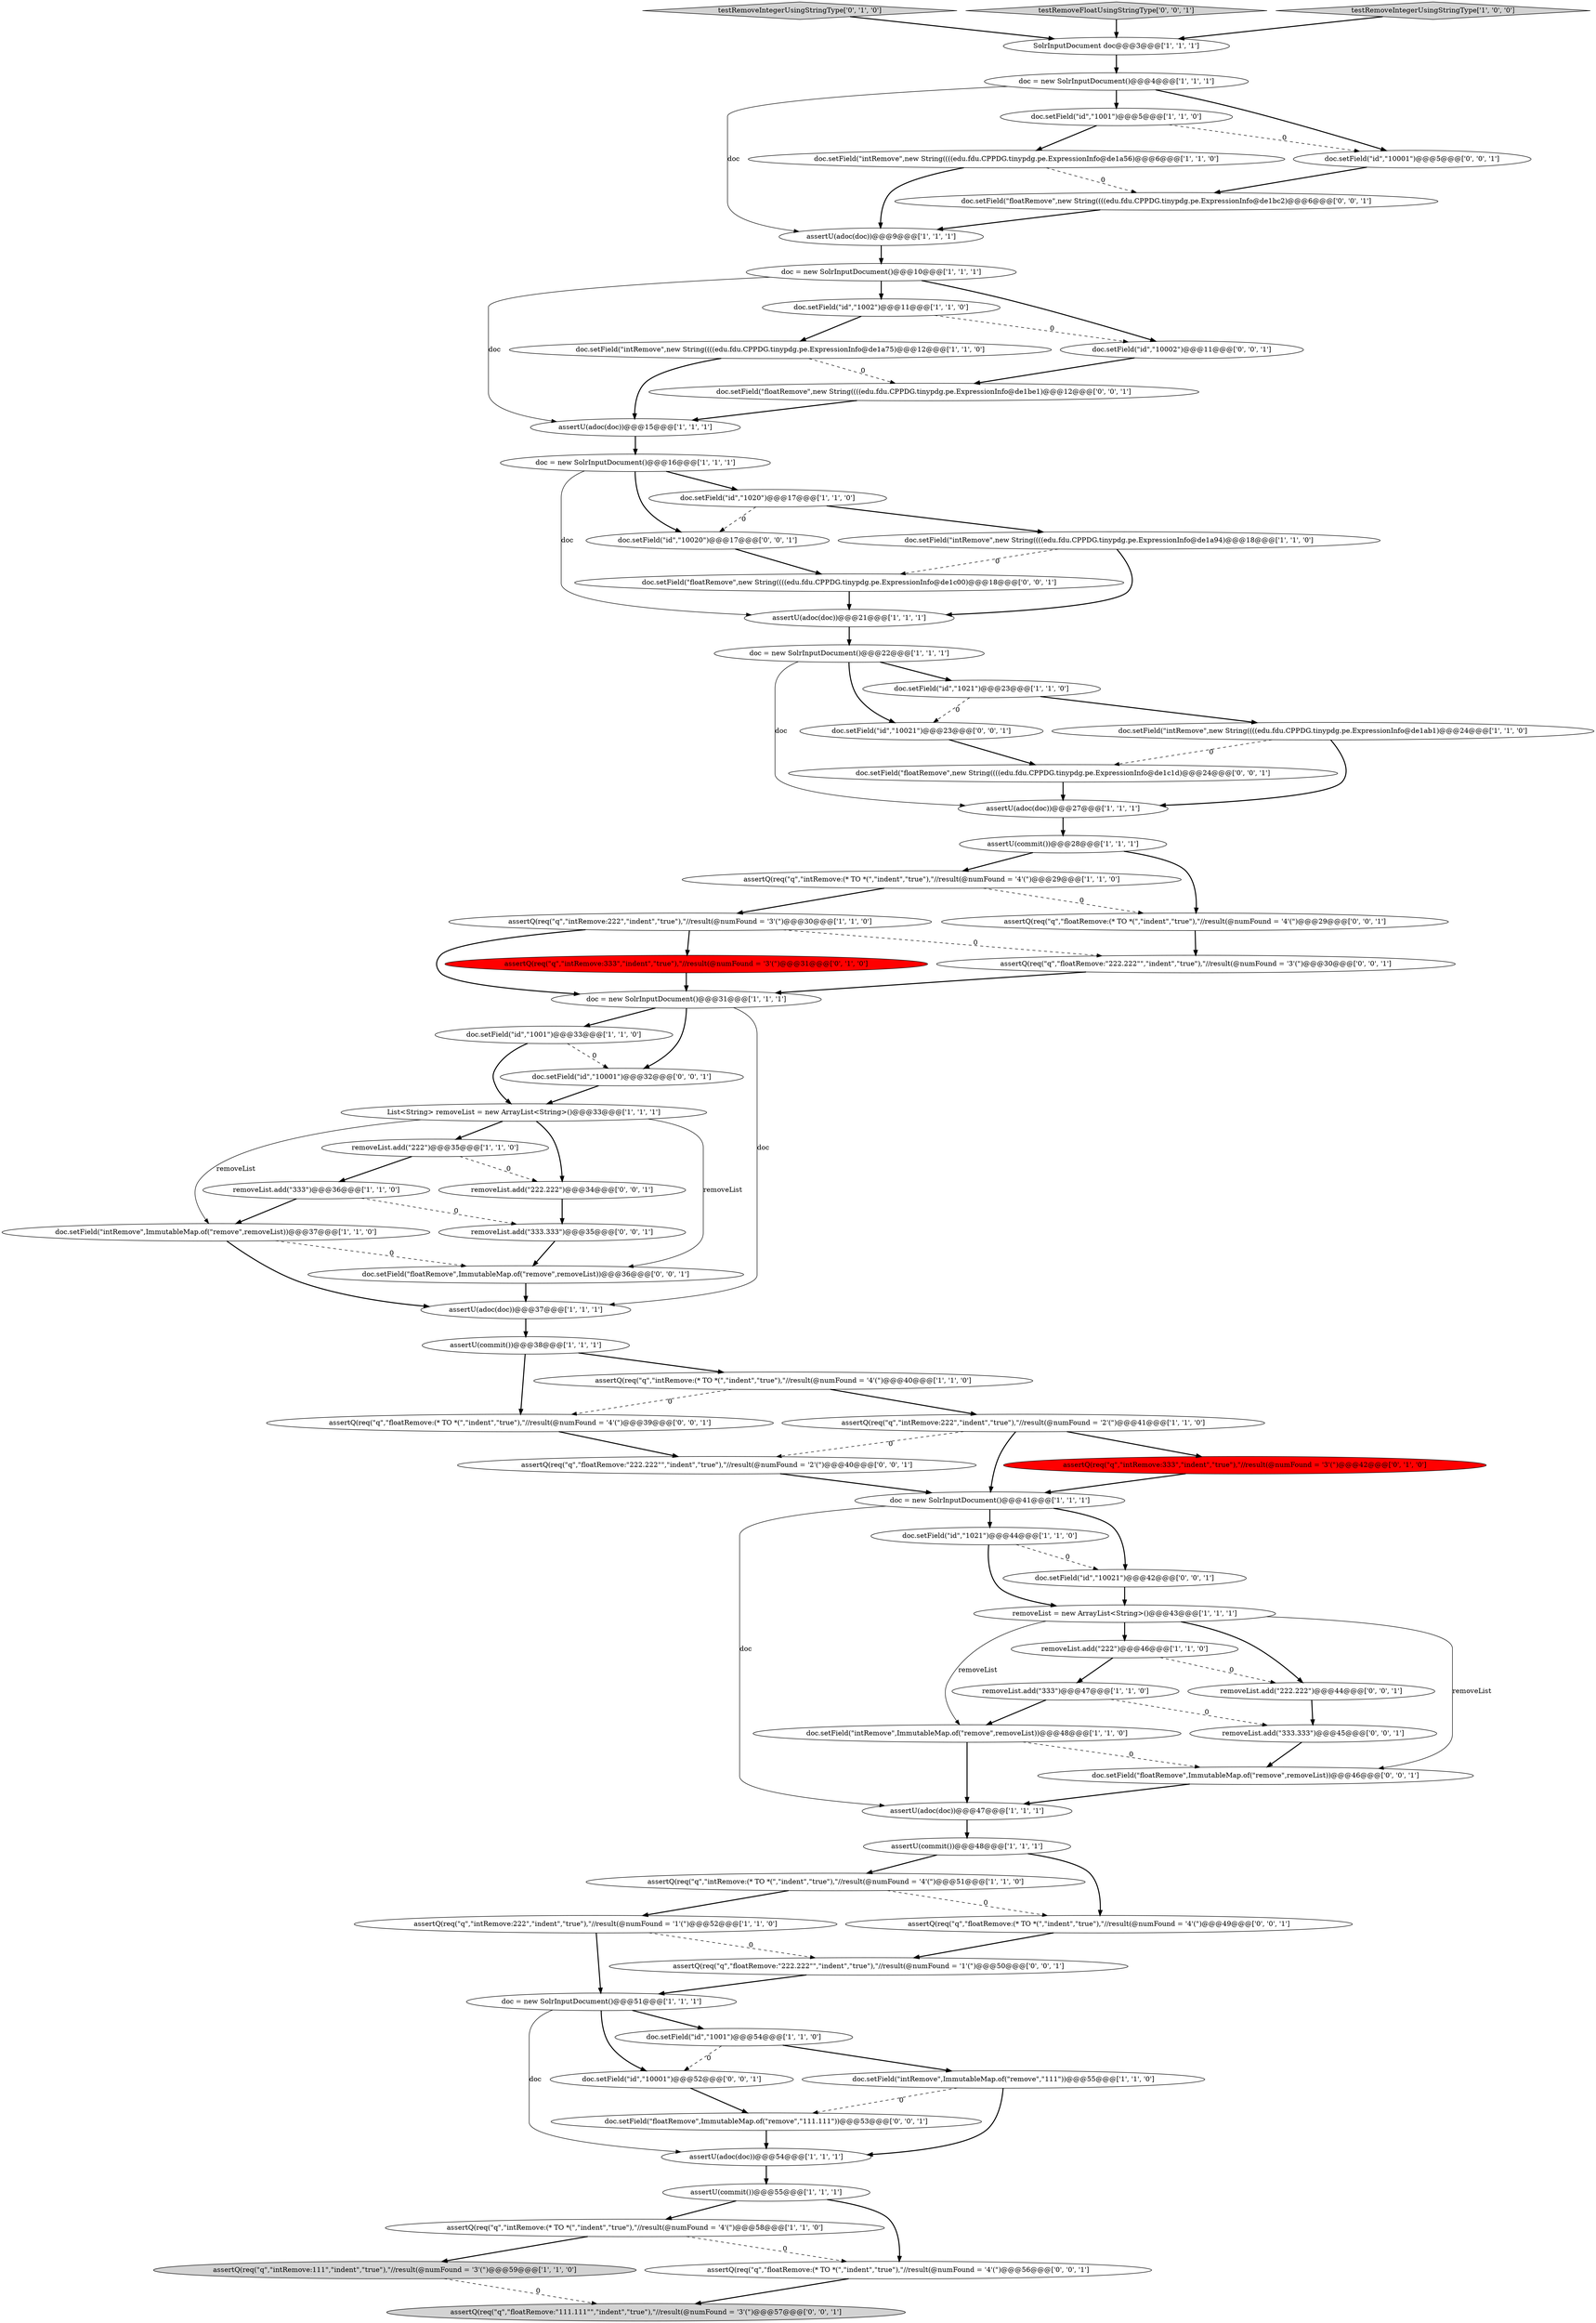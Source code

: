 digraph {
20 [style = filled, label = "assertQ(req(\"q\",\"intRemove:222\",\"indent\",\"true\"),\"//result(@numFound = '3'(\")@@@30@@@['1', '1', '0']", fillcolor = white, shape = ellipse image = "AAA0AAABBB1BBB"];
21 [style = filled, label = "assertU(adoc(doc))@@@54@@@['1', '1', '1']", fillcolor = white, shape = ellipse image = "AAA0AAABBB1BBB"];
50 [style = filled, label = "testRemoveIntegerUsingStringType['0', '1', '0']", fillcolor = lightgray, shape = diamond image = "AAA0AAABBB2BBB"];
60 [style = filled, label = "assertQ(req(\"q\",\"floatRemove:(* TO *(\",\"indent\",\"true\"),\"//result(@numFound = '4'(\")@@@39@@@['0', '0', '1']", fillcolor = white, shape = ellipse image = "AAA0AAABBB3BBB"];
26 [style = filled, label = "doc = new SolrInputDocument()@@@10@@@['1', '1', '1']", fillcolor = white, shape = ellipse image = "AAA0AAABBB1BBB"];
10 [style = filled, label = "doc.setField(\"intRemove\",ImmutableMap.of(\"remove\",\"111\"))@@@55@@@['1', '1', '0']", fillcolor = white, shape = ellipse image = "AAA0AAABBB1BBB"];
42 [style = filled, label = "doc = new SolrInputDocument()@@@51@@@['1', '1', '1']", fillcolor = white, shape = ellipse image = "AAA0AAABBB1BBB"];
46 [style = filled, label = "removeList.add(\"222\")@@@46@@@['1', '1', '0']", fillcolor = white, shape = ellipse image = "AAA0AAABBB1BBB"];
34 [style = filled, label = "doc = new SolrInputDocument()@@@16@@@['1', '1', '1']", fillcolor = white, shape = ellipse image = "AAA0AAABBB1BBB"];
2 [style = filled, label = "doc.setField(\"intRemove\",new String((((edu.fdu.CPPDG.tinypdg.pe.ExpressionInfo@de1a94)@@@18@@@['1', '1', '0']", fillcolor = white, shape = ellipse image = "AAA0AAABBB1BBB"];
8 [style = filled, label = "assertQ(req(\"q\",\"intRemove:222\",\"indent\",\"true\"),\"//result(@numFound = '2'(\")@@@41@@@['1', '1', '0']", fillcolor = white, shape = ellipse image = "AAA0AAABBB1BBB"];
22 [style = filled, label = "assertU(commit())@@@55@@@['1', '1', '1']", fillcolor = white, shape = ellipse image = "AAA0AAABBB1BBB"];
32 [style = filled, label = "assertQ(req(\"q\",\"intRemove:(* TO *(\",\"indent\",\"true\"),\"//result(@numFound = '4'(\")@@@40@@@['1', '1', '0']", fillcolor = white, shape = ellipse image = "AAA0AAABBB1BBB"];
49 [style = filled, label = "assertQ(req(\"q\",\"intRemove:333\",\"indent\",\"true\"),\"//result(@numFound = '3'(\")@@@31@@@['0', '1', '0']", fillcolor = red, shape = ellipse image = "AAA1AAABBB2BBB"];
54 [style = filled, label = "doc.setField(\"id\",\"10001\")@@@52@@@['0', '0', '1']", fillcolor = white, shape = ellipse image = "AAA0AAABBB3BBB"];
56 [style = filled, label = "removeList.add(\"222.222\")@@@44@@@['0', '0', '1']", fillcolor = white, shape = ellipse image = "AAA0AAABBB3BBB"];
61 [style = filled, label = "doc.setField(\"floatRemove\",new String((((edu.fdu.CPPDG.tinypdg.pe.ExpressionInfo@de1c1d)@@@24@@@['0', '0', '1']", fillcolor = white, shape = ellipse image = "AAA0AAABBB3BBB"];
62 [style = filled, label = "doc.setField(\"floatRemove\",new String((((edu.fdu.CPPDG.tinypdg.pe.ExpressionInfo@de1bc2)@@@6@@@['0', '0', '1']", fillcolor = white, shape = ellipse image = "AAA0AAABBB3BBB"];
63 [style = filled, label = "removeList.add(\"333.333\")@@@35@@@['0', '0', '1']", fillcolor = white, shape = ellipse image = "AAA0AAABBB3BBB"];
66 [style = filled, label = "removeList.add(\"222.222\")@@@34@@@['0', '0', '1']", fillcolor = white, shape = ellipse image = "AAA0AAABBB3BBB"];
38 [style = filled, label = "assertQ(req(\"q\",\"intRemove:222\",\"indent\",\"true\"),\"//result(@numFound = '1'(\")@@@52@@@['1', '1', '0']", fillcolor = white, shape = ellipse image = "AAA0AAABBB1BBB"];
69 [style = filled, label = "doc.setField(\"id\",\"10021\")@@@23@@@['0', '0', '1']", fillcolor = white, shape = ellipse image = "AAA0AAABBB3BBB"];
33 [style = filled, label = "assertQ(req(\"q\",\"intRemove:(* TO *(\",\"indent\",\"true\"),\"//result(@numFound = '4'(\")@@@51@@@['1', '1', '0']", fillcolor = white, shape = ellipse image = "AAA0AAABBB1BBB"];
44 [style = filled, label = "assertQ(req(\"q\",\"intRemove:111\",\"indent\",\"true\"),\"//result(@numFound = '3'(\")@@@59@@@['1', '1', '0']", fillcolor = lightgray, shape = ellipse image = "AAA0AAABBB1BBB"];
72 [style = filled, label = "doc.setField(\"floatRemove\",ImmutableMap.of(\"remove\",removeList))@@@46@@@['0', '0', '1']", fillcolor = white, shape = ellipse image = "AAA0AAABBB3BBB"];
35 [style = filled, label = "assertU(adoc(doc))@@@47@@@['1', '1', '1']", fillcolor = white, shape = ellipse image = "AAA0AAABBB1BBB"];
19 [style = filled, label = "assertU(adoc(doc))@@@9@@@['1', '1', '1']", fillcolor = white, shape = ellipse image = "AAA0AAABBB1BBB"];
14 [style = filled, label = "removeList.add(\"222\")@@@35@@@['1', '1', '0']", fillcolor = white, shape = ellipse image = "AAA0AAABBB1BBB"];
6 [style = filled, label = "doc = new SolrInputDocument()@@@22@@@['1', '1', '1']", fillcolor = white, shape = ellipse image = "AAA0AAABBB1BBB"];
3 [style = filled, label = "assertQ(req(\"q\",\"intRemove:(* TO *(\",\"indent\",\"true\"),\"//result(@numFound = '4'(\")@@@29@@@['1', '1', '0']", fillcolor = white, shape = ellipse image = "AAA0AAABBB1BBB"];
41 [style = filled, label = "assertU(commit())@@@48@@@['1', '1', '1']", fillcolor = white, shape = ellipse image = "AAA0AAABBB1BBB"];
43 [style = filled, label = "doc.setField(\"id\",\"1002\")@@@11@@@['1', '1', '0']", fillcolor = white, shape = ellipse image = "AAA0AAABBB1BBB"];
47 [style = filled, label = "doc.setField(\"intRemove\",new String((((edu.fdu.CPPDG.tinypdg.pe.ExpressionInfo@de1ab1)@@@24@@@['1', '1', '0']", fillcolor = white, shape = ellipse image = "AAA0AAABBB1BBB"];
31 [style = filled, label = "assertQ(req(\"q\",\"intRemove:(* TO *(\",\"indent\",\"true\"),\"//result(@numFound = '4'(\")@@@58@@@['1', '1', '0']", fillcolor = white, shape = ellipse image = "AAA0AAABBB1BBB"];
48 [style = filled, label = "assertQ(req(\"q\",\"intRemove:333\",\"indent\",\"true\"),\"//result(@numFound = '3'(\")@@@42@@@['0', '1', '0']", fillcolor = red, shape = ellipse image = "AAA1AAABBB2BBB"];
25 [style = filled, label = "assertU(adoc(doc))@@@15@@@['1', '1', '1']", fillcolor = white, shape = ellipse image = "AAA0AAABBB1BBB"];
65 [style = filled, label = "assertQ(req(\"q\",\"floatRemove:(* TO *(\",\"indent\",\"true\"),\"//result(@numFound = '4'(\")@@@29@@@['0', '0', '1']", fillcolor = white, shape = ellipse image = "AAA0AAABBB3BBB"];
68 [style = filled, label = "doc.setField(\"floatRemove\",new String((((edu.fdu.CPPDG.tinypdg.pe.ExpressionInfo@de1c00)@@@18@@@['0', '0', '1']", fillcolor = white, shape = ellipse image = "AAA0AAABBB3BBB"];
40 [style = filled, label = "removeList = new ArrayList<String>()@@@43@@@['1', '1', '1']", fillcolor = white, shape = ellipse image = "AAA0AAABBB1BBB"];
76 [style = filled, label = "assertQ(req(\"q\",\"floatRemove:(* TO *(\",\"indent\",\"true\"),\"//result(@numFound = '4'(\")@@@56@@@['0', '0', '1']", fillcolor = white, shape = ellipse image = "AAA0AAABBB3BBB"];
58 [style = filled, label = "assertQ(req(\"q\",\"floatRemove:\"222.222\"\",\"indent\",\"true\"),\"//result(@numFound = '3'(\")@@@30@@@['0', '0', '1']", fillcolor = white, shape = ellipse image = "AAA0AAABBB3BBB"];
4 [style = filled, label = "SolrInputDocument doc@@@3@@@['1', '1', '1']", fillcolor = white, shape = ellipse image = "AAA0AAABBB1BBB"];
36 [style = filled, label = "assertU(commit())@@@28@@@['1', '1', '1']", fillcolor = white, shape = ellipse image = "AAA0AAABBB1BBB"];
0 [style = filled, label = "doc.setField(\"id\",\"1001\")@@@5@@@['1', '1', '0']", fillcolor = white, shape = ellipse image = "AAA0AAABBB1BBB"];
16 [style = filled, label = "removeList.add(\"333\")@@@47@@@['1', '1', '0']", fillcolor = white, shape = ellipse image = "AAA0AAABBB1BBB"];
9 [style = filled, label = "doc.setField(\"intRemove\",ImmutableMap.of(\"remove\",removeList))@@@37@@@['1', '1', '0']", fillcolor = white, shape = ellipse image = "AAA0AAABBB1BBB"];
27 [style = filled, label = "doc.setField(\"intRemove\",new String((((edu.fdu.CPPDG.tinypdg.pe.ExpressionInfo@de1a75)@@@12@@@['1', '1', '0']", fillcolor = white, shape = ellipse image = "AAA0AAABBB1BBB"];
12 [style = filled, label = "List<String> removeList = new ArrayList<String>()@@@33@@@['1', '1', '1']", fillcolor = white, shape = ellipse image = "AAA0AAABBB1BBB"];
28 [style = filled, label = "assertU(adoc(doc))@@@27@@@['1', '1', '1']", fillcolor = white, shape = ellipse image = "AAA0AAABBB1BBB"];
51 [style = filled, label = "doc.setField(\"id\",\"10002\")@@@11@@@['0', '0', '1']", fillcolor = white, shape = ellipse image = "AAA0AAABBB3BBB"];
59 [style = filled, label = "doc.setField(\"id\",\"10001\")@@@5@@@['0', '0', '1']", fillcolor = white, shape = ellipse image = "AAA0AAABBB3BBB"];
67 [style = filled, label = "doc.setField(\"floatRemove\",ImmutableMap.of(\"remove\",\"111.111\"))@@@53@@@['0', '0', '1']", fillcolor = white, shape = ellipse image = "AAA0AAABBB3BBB"];
18 [style = filled, label = "doc.setField(\"id\",\"1021\")@@@23@@@['1', '1', '0']", fillcolor = white, shape = ellipse image = "AAA0AAABBB1BBB"];
73 [style = filled, label = "testRemoveFloatUsingStringType['0', '0', '1']", fillcolor = lightgray, shape = diamond image = "AAA0AAABBB3BBB"];
74 [style = filled, label = "doc.setField(\"id\",\"10001\")@@@32@@@['0', '0', '1']", fillcolor = white, shape = ellipse image = "AAA0AAABBB3BBB"];
70 [style = filled, label = "assertQ(req(\"q\",\"floatRemove:\"222.222\"\",\"indent\",\"true\"),\"//result(@numFound = '2'(\")@@@40@@@['0', '0', '1']", fillcolor = white, shape = ellipse image = "AAA0AAABBB3BBB"];
55 [style = filled, label = "doc.setField(\"floatRemove\",ImmutableMap.of(\"remove\",removeList))@@@36@@@['0', '0', '1']", fillcolor = white, shape = ellipse image = "AAA0AAABBB3BBB"];
71 [style = filled, label = "assertQ(req(\"q\",\"floatRemove:\"111.111\"\",\"indent\",\"true\"),\"//result(@numFound = '3'(\")@@@57@@@['0', '0', '1']", fillcolor = lightgray, shape = ellipse image = "AAA0AAABBB3BBB"];
29 [style = filled, label = "assertU(commit())@@@38@@@['1', '1', '1']", fillcolor = white, shape = ellipse image = "AAA0AAABBB1BBB"];
37 [style = filled, label = "doc = new SolrInputDocument()@@@4@@@['1', '1', '1']", fillcolor = white, shape = ellipse image = "AAA0AAABBB1BBB"];
57 [style = filled, label = "doc.setField(\"id\",\"10020\")@@@17@@@['0', '0', '1']", fillcolor = white, shape = ellipse image = "AAA0AAABBB3BBB"];
75 [style = filled, label = "doc.setField(\"id\",\"10021\")@@@42@@@['0', '0', '1']", fillcolor = white, shape = ellipse image = "AAA0AAABBB3BBB"];
53 [style = filled, label = "assertQ(req(\"q\",\"floatRemove:(* TO *(\",\"indent\",\"true\"),\"//result(@numFound = '4'(\")@@@49@@@['0', '0', '1']", fillcolor = white, shape = ellipse image = "AAA0AAABBB3BBB"];
45 [style = filled, label = "assertU(adoc(doc))@@@21@@@['1', '1', '1']", fillcolor = white, shape = ellipse image = "AAA0AAABBB1BBB"];
77 [style = filled, label = "removeList.add(\"333.333\")@@@45@@@['0', '0', '1']", fillcolor = white, shape = ellipse image = "AAA0AAABBB3BBB"];
24 [style = filled, label = "doc = new SolrInputDocument()@@@31@@@['1', '1', '1']", fillcolor = white, shape = ellipse image = "AAA0AAABBB1BBB"];
39 [style = filled, label = "testRemoveIntegerUsingStringType['1', '0', '0']", fillcolor = lightgray, shape = diamond image = "AAA0AAABBB1BBB"];
7 [style = filled, label = "removeList.add(\"333\")@@@36@@@['1', '1', '0']", fillcolor = white, shape = ellipse image = "AAA0AAABBB1BBB"];
11 [style = filled, label = "doc.setField(\"intRemove\",ImmutableMap.of(\"remove\",removeList))@@@48@@@['1', '1', '0']", fillcolor = white, shape = ellipse image = "AAA0AAABBB1BBB"];
15 [style = filled, label = "doc.setField(\"id\",\"1001\")@@@33@@@['1', '1', '0']", fillcolor = white, shape = ellipse image = "AAA0AAABBB1BBB"];
23 [style = filled, label = "doc.setField(\"id\",\"1001\")@@@54@@@['1', '1', '0']", fillcolor = white, shape = ellipse image = "AAA0AAABBB1BBB"];
5 [style = filled, label = "assertU(adoc(doc))@@@37@@@['1', '1', '1']", fillcolor = white, shape = ellipse image = "AAA0AAABBB1BBB"];
17 [style = filled, label = "doc.setField(\"id\",\"1020\")@@@17@@@['1', '1', '0']", fillcolor = white, shape = ellipse image = "AAA0AAABBB1BBB"];
30 [style = filled, label = "doc = new SolrInputDocument()@@@41@@@['1', '1', '1']", fillcolor = white, shape = ellipse image = "AAA0AAABBB1BBB"];
1 [style = filled, label = "doc.setField(\"id\",\"1021\")@@@44@@@['1', '1', '0']", fillcolor = white, shape = ellipse image = "AAA0AAABBB1BBB"];
52 [style = filled, label = "assertQ(req(\"q\",\"floatRemove:\"222.222\"\",\"indent\",\"true\"),\"//result(@numFound = '1'(\")@@@50@@@['0', '0', '1']", fillcolor = white, shape = ellipse image = "AAA0AAABBB3BBB"];
13 [style = filled, label = "doc.setField(\"intRemove\",new String((((edu.fdu.CPPDG.tinypdg.pe.ExpressionInfo@de1a56)@@@6@@@['1', '1', '0']", fillcolor = white, shape = ellipse image = "AAA0AAABBB1BBB"];
64 [style = filled, label = "doc.setField(\"floatRemove\",new String((((edu.fdu.CPPDG.tinypdg.pe.ExpressionInfo@de1be1)@@@12@@@['0', '0', '1']", fillcolor = white, shape = ellipse image = "AAA0AAABBB3BBB"];
8->30 [style = bold, label=""];
42->23 [style = bold, label=""];
37->0 [style = bold, label=""];
0->13 [style = bold, label=""];
25->34 [style = bold, label=""];
35->41 [style = bold, label=""];
73->4 [style = bold, label=""];
59->62 [style = bold, label=""];
7->63 [style = dashed, label="0"];
3->65 [style = dashed, label="0"];
76->71 [style = bold, label=""];
38->42 [style = bold, label=""];
6->69 [style = bold, label=""];
0->59 [style = dashed, label="0"];
26->51 [style = bold, label=""];
14->7 [style = bold, label=""];
44->71 [style = dashed, label="0"];
26->25 [style = solid, label="doc"];
7->9 [style = bold, label=""];
49->24 [style = bold, label=""];
63->55 [style = bold, label=""];
45->6 [style = bold, label=""];
34->45 [style = solid, label="doc"];
34->17 [style = bold, label=""];
9->5 [style = bold, label=""];
20->58 [style = dashed, label="0"];
27->25 [style = bold, label=""];
66->63 [style = bold, label=""];
5->29 [style = bold, label=""];
72->35 [style = bold, label=""];
33->53 [style = dashed, label="0"];
28->36 [style = bold, label=""];
37->19 [style = solid, label="doc"];
29->60 [style = bold, label=""];
53->52 [style = bold, label=""];
47->61 [style = dashed, label="0"];
47->28 [style = bold, label=""];
60->70 [style = bold, label=""];
26->43 [style = bold, label=""];
10->21 [style = bold, label=""];
55->5 [style = bold, label=""];
13->62 [style = dashed, label="0"];
39->4 [style = bold, label=""];
74->12 [style = bold, label=""];
31->76 [style = dashed, label="0"];
41->53 [style = bold, label=""];
30->35 [style = solid, label="doc"];
52->42 [style = bold, label=""];
64->25 [style = bold, label=""];
17->2 [style = bold, label=""];
22->76 [style = bold, label=""];
21->22 [style = bold, label=""];
19->26 [style = bold, label=""];
29->32 [style = bold, label=""];
43->27 [style = bold, label=""];
12->14 [style = bold, label=""];
24->74 [style = bold, label=""];
68->45 [style = bold, label=""];
23->10 [style = bold, label=""];
15->12 [style = bold, label=""];
40->11 [style = solid, label="removeList"];
46->56 [style = dashed, label="0"];
61->28 [style = bold, label=""];
40->72 [style = solid, label="removeList"];
11->72 [style = dashed, label="0"];
34->57 [style = bold, label=""];
24->5 [style = solid, label="doc"];
9->55 [style = dashed, label="0"];
46->16 [style = bold, label=""];
18->47 [style = bold, label=""];
40->56 [style = bold, label=""];
8->70 [style = dashed, label="0"];
6->28 [style = solid, label="doc"];
6->18 [style = bold, label=""];
75->40 [style = bold, label=""];
14->66 [style = dashed, label="0"];
38->52 [style = dashed, label="0"];
58->24 [style = bold, label=""];
12->9 [style = solid, label="removeList"];
50->4 [style = bold, label=""];
62->19 [style = bold, label=""];
56->77 [style = bold, label=""];
57->68 [style = bold, label=""];
12->66 [style = bold, label=""];
13->19 [style = bold, label=""];
32->8 [style = bold, label=""];
54->67 [style = bold, label=""];
31->44 [style = bold, label=""];
12->55 [style = solid, label="removeList"];
70->30 [style = bold, label=""];
51->64 [style = bold, label=""];
30->75 [style = bold, label=""];
2->45 [style = bold, label=""];
16->77 [style = dashed, label="0"];
20->49 [style = bold, label=""];
1->75 [style = dashed, label="0"];
41->33 [style = bold, label=""];
48->30 [style = bold, label=""];
24->15 [style = bold, label=""];
16->11 [style = bold, label=""];
30->1 [style = bold, label=""];
1->40 [style = bold, label=""];
18->69 [style = dashed, label="0"];
22->31 [style = bold, label=""];
10->67 [style = dashed, label="0"];
77->72 [style = bold, label=""];
67->21 [style = bold, label=""];
11->35 [style = bold, label=""];
69->61 [style = bold, label=""];
17->57 [style = dashed, label="0"];
40->46 [style = bold, label=""];
27->64 [style = dashed, label="0"];
23->54 [style = dashed, label="0"];
8->48 [style = bold, label=""];
32->60 [style = dashed, label="0"];
3->20 [style = bold, label=""];
65->58 [style = bold, label=""];
42->21 [style = solid, label="doc"];
15->74 [style = dashed, label="0"];
4->37 [style = bold, label=""];
2->68 [style = dashed, label="0"];
37->59 [style = bold, label=""];
33->38 [style = bold, label=""];
43->51 [style = dashed, label="0"];
42->54 [style = bold, label=""];
20->24 [style = bold, label=""];
36->65 [style = bold, label=""];
36->3 [style = bold, label=""];
}
